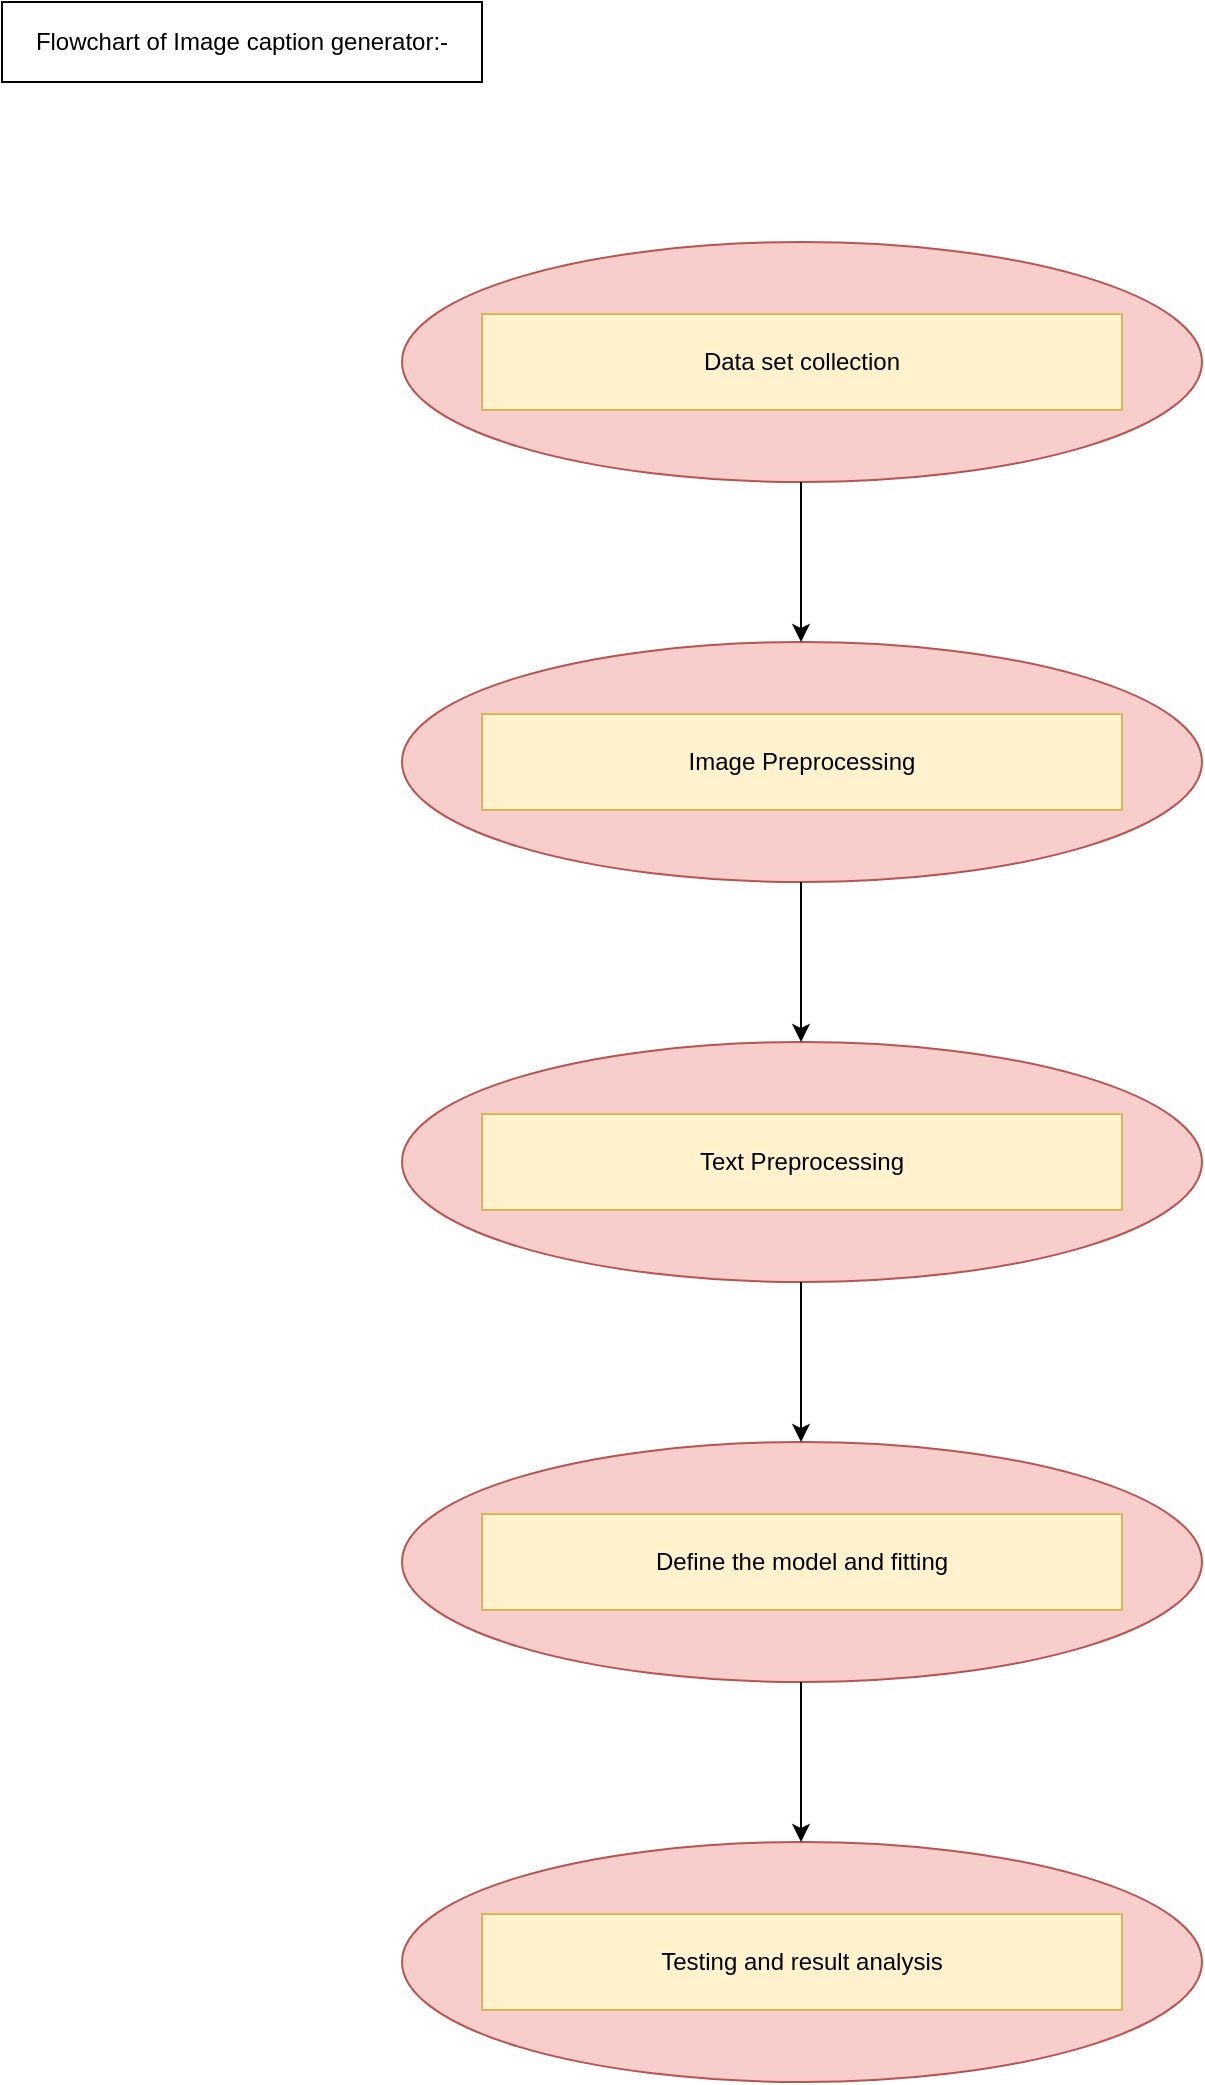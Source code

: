 <mxfile version="24.3.1" type="github">
  <diagram name="Page-1" id="ypec-aqyG8NS1ZCs3Lvr">
    <mxGraphModel dx="954" dy="610" grid="1" gridSize="10" guides="1" tooltips="1" connect="1" arrows="1" fold="1" page="1" pageScale="1" pageWidth="850" pageHeight="1100" background="#ffffff" math="0" shadow="0">
      <root>
        <mxCell id="0" />
        <mxCell id="1" parent="0" />
        <mxCell id="bWWcfdFjBrbDTosV7lIJ-8" value="" style="group" parent="1" vertex="1" connectable="0">
          <mxGeometry x="240" y="160" width="400" height="120" as="geometry" />
        </mxCell>
        <mxCell id="bWWcfdFjBrbDTosV7lIJ-6" value="" style="ellipse;whiteSpace=wrap;html=1;fillColor=#f8cecc;strokeColor=#b85450;movable=1;resizable=1;rotatable=1;deletable=1;editable=1;locked=0;connectable=1;container=0;" parent="bWWcfdFjBrbDTosV7lIJ-8" vertex="1">
          <mxGeometry width="400.0" height="120.0" as="geometry">
            <mxRectangle x="240" y="20" width="50" height="40" as="alternateBounds" />
          </mxGeometry>
        </mxCell>
        <mxCell id="bWWcfdFjBrbDTosV7lIJ-3" value="Data set collection" style="rounded=0;whiteSpace=wrap;html=1;fillColor=#fff2cc;strokeColor=#d6b656;" parent="bWWcfdFjBrbDTosV7lIJ-8" vertex="1">
          <mxGeometry x="40" y="36" width="320" height="48" as="geometry" />
        </mxCell>
        <mxCell id="bWWcfdFjBrbDTosV7lIJ-9" value="" style="group" parent="1" vertex="1" connectable="0">
          <mxGeometry x="240" y="360" width="400" height="120" as="geometry" />
        </mxCell>
        <mxCell id="bWWcfdFjBrbDTosV7lIJ-10" value="" style="ellipse;whiteSpace=wrap;html=1;fillColor=#f8cecc;strokeColor=#b85450;movable=1;resizable=1;rotatable=1;deletable=1;editable=1;locked=0;connectable=1;container=0;" parent="bWWcfdFjBrbDTosV7lIJ-9" vertex="1">
          <mxGeometry width="400.0" height="120.0" as="geometry">
            <mxRectangle x="240" y="20" width="50" height="40" as="alternateBounds" />
          </mxGeometry>
        </mxCell>
        <mxCell id="bWWcfdFjBrbDTosV7lIJ-11" value="Image Preprocessing" style="rounded=0;whiteSpace=wrap;html=1;fillColor=#fff2cc;strokeColor=#d6b656;" parent="bWWcfdFjBrbDTosV7lIJ-9" vertex="1">
          <mxGeometry x="40" y="36" width="320" height="48" as="geometry" />
        </mxCell>
        <mxCell id="bWWcfdFjBrbDTosV7lIJ-12" value="" style="group" parent="1" vertex="1" connectable="0">
          <mxGeometry x="240" y="560" width="400" height="120" as="geometry" />
        </mxCell>
        <mxCell id="bWWcfdFjBrbDTosV7lIJ-13" value="" style="ellipse;whiteSpace=wrap;html=1;fillColor=#f8cecc;strokeColor=#b85450;movable=1;resizable=1;rotatable=1;deletable=1;editable=1;locked=0;connectable=1;container=0;" parent="bWWcfdFjBrbDTosV7lIJ-12" vertex="1">
          <mxGeometry width="400.0" height="120" as="geometry">
            <mxRectangle x="240" y="20" width="50" height="40" as="alternateBounds" />
          </mxGeometry>
        </mxCell>
        <mxCell id="bWWcfdFjBrbDTosV7lIJ-14" value="Text Preprocessing" style="rounded=0;whiteSpace=wrap;html=1;fillColor=#fff2cc;strokeColor=#d6b656;" parent="bWWcfdFjBrbDTosV7lIJ-12" vertex="1">
          <mxGeometry x="40" y="36" width="320" height="48" as="geometry" />
        </mxCell>
        <mxCell id="bWWcfdFjBrbDTosV7lIJ-15" value="" style="group" parent="1" vertex="1" connectable="0">
          <mxGeometry x="240" y="760" width="400" height="120" as="geometry" />
        </mxCell>
        <mxCell id="bWWcfdFjBrbDTosV7lIJ-16" value="" style="ellipse;whiteSpace=wrap;html=1;fillColor=#f8cecc;strokeColor=#b85450;movable=1;resizable=1;rotatable=1;deletable=1;editable=1;locked=0;connectable=1;container=0;" parent="bWWcfdFjBrbDTosV7lIJ-15" vertex="1">
          <mxGeometry width="400.0" height="120" as="geometry">
            <mxRectangle x="240" y="20" width="50" height="40" as="alternateBounds" />
          </mxGeometry>
        </mxCell>
        <mxCell id="bWWcfdFjBrbDTosV7lIJ-17" value="Define the model and fitting" style="rounded=0;whiteSpace=wrap;html=1;fillColor=#fff2cc;strokeColor=#d6b656;" parent="bWWcfdFjBrbDTosV7lIJ-15" vertex="1">
          <mxGeometry x="40" y="36" width="320" height="48" as="geometry" />
        </mxCell>
        <mxCell id="bWWcfdFjBrbDTosV7lIJ-18" value="" style="group" parent="1" vertex="1" connectable="0">
          <mxGeometry x="240" y="960" width="400" height="120" as="geometry" />
        </mxCell>
        <mxCell id="bWWcfdFjBrbDTosV7lIJ-19" value="" style="ellipse;whiteSpace=wrap;html=1;fillColor=#f8cecc;strokeColor=#b85450;movable=1;resizable=1;rotatable=1;deletable=1;editable=1;locked=0;connectable=1;container=0;" parent="bWWcfdFjBrbDTosV7lIJ-18" vertex="1">
          <mxGeometry width="400.0" height="120" as="geometry">
            <mxRectangle x="240" y="20" width="50" height="40" as="alternateBounds" />
          </mxGeometry>
        </mxCell>
        <mxCell id="bWWcfdFjBrbDTosV7lIJ-20" value="Testing and result analysis" style="rounded=0;whiteSpace=wrap;html=1;fillColor=#fff2cc;strokeColor=#d6b656;" parent="bWWcfdFjBrbDTosV7lIJ-18" vertex="1">
          <mxGeometry x="40" y="36" width="320" height="48" as="geometry" />
        </mxCell>
        <mxCell id="bWWcfdFjBrbDTosV7lIJ-23" value="" style="endArrow=classic;html=1;rounded=0;" parent="1" edge="1">
          <mxGeometry width="50" height="50" relative="1" as="geometry">
            <mxPoint x="439.5" y="280" as="sourcePoint" />
            <mxPoint x="439.5" y="360" as="targetPoint" />
          </mxGeometry>
        </mxCell>
        <mxCell id="bWWcfdFjBrbDTosV7lIJ-25" value="" style="endArrow=classic;html=1;rounded=0;" parent="1" edge="1">
          <mxGeometry width="50" height="50" relative="1" as="geometry">
            <mxPoint x="439.5" y="880" as="sourcePoint" />
            <mxPoint x="439.5" y="960" as="targetPoint" />
          </mxGeometry>
        </mxCell>
        <mxCell id="bWWcfdFjBrbDTosV7lIJ-26" value="" style="endArrow=classic;html=1;rounded=0;" parent="1" edge="1">
          <mxGeometry width="50" height="50" relative="1" as="geometry">
            <mxPoint x="439.5" y="680" as="sourcePoint" />
            <mxPoint x="439.5" y="760" as="targetPoint" />
          </mxGeometry>
        </mxCell>
        <mxCell id="bWWcfdFjBrbDTosV7lIJ-27" value="" style="endArrow=classic;html=1;rounded=0;" parent="1" edge="1">
          <mxGeometry width="50" height="50" relative="1" as="geometry">
            <mxPoint x="439.5" y="480" as="sourcePoint" />
            <mxPoint x="439.5" y="560" as="targetPoint" />
          </mxGeometry>
        </mxCell>
        <mxCell id="eIZUSH4Ve-ptPI2XSY7Y-2" value="Flowchart of Image caption generator:- " style="rounded=0;whiteSpace=wrap;html=1;" vertex="1" parent="1">
          <mxGeometry x="40" y="40" width="240" height="40" as="geometry" />
        </mxCell>
      </root>
    </mxGraphModel>
  </diagram>
</mxfile>
